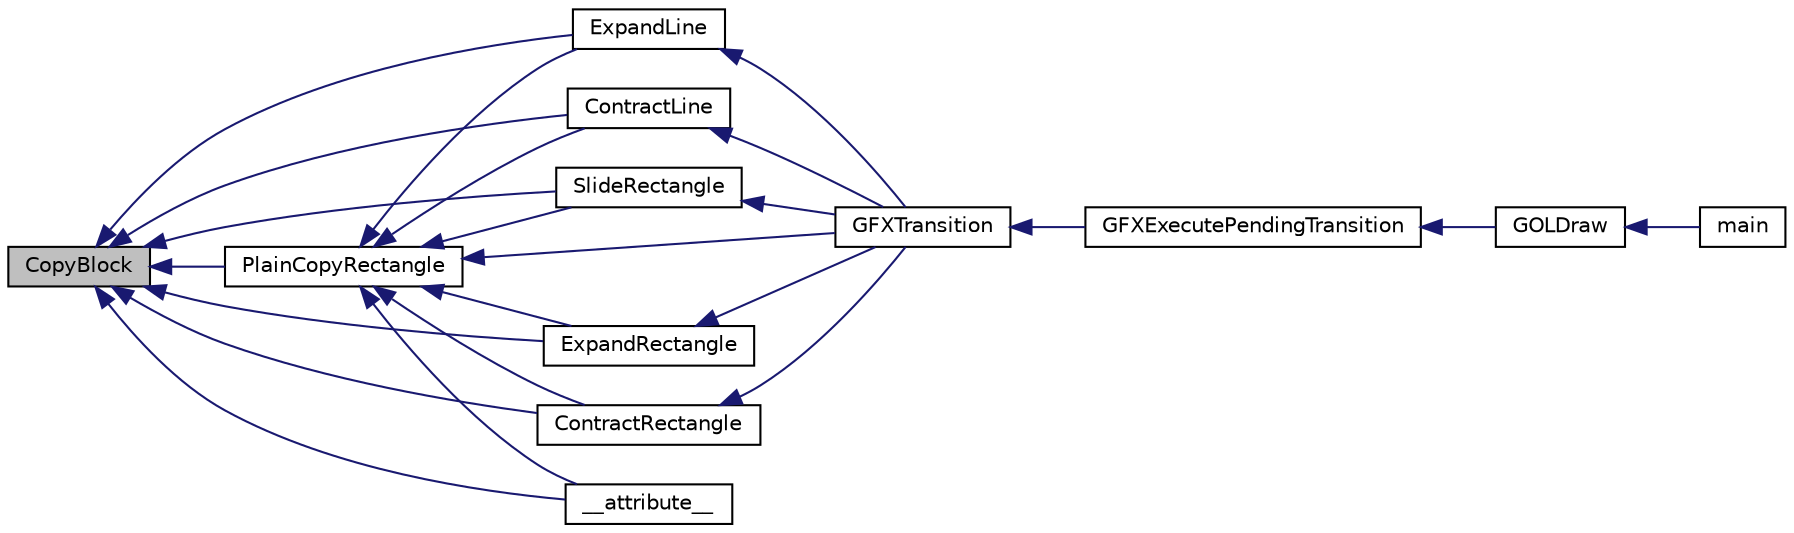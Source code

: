 digraph "CopyBlock"
{
  edge [fontname="Helvetica",fontsize="10",labelfontname="Helvetica",labelfontsize="10"];
  node [fontname="Helvetica",fontsize="10",shape=record];
  rankdir="LR";
  Node1 [label="CopyBlock",height=0.2,width=0.4,color="black", fillcolor="grey75", style="filled", fontcolor="black"];
  Node1 -> Node2 [dir="back",color="midnightblue",fontsize="10",style="solid",fontname="Helvetica"];
  Node2 [label="PlainCopyRectangle",height=0.2,width=0.4,color="black", fillcolor="white", style="filled",URL="$_transitions__weak_8c.html#a1a858dd1c0a3a8c395afbd783128fc99"];
  Node2 -> Node3 [dir="back",color="midnightblue",fontsize="10",style="solid",fontname="Helvetica"];
  Node3 [label="ExpandRectangle",height=0.2,width=0.4,color="black", fillcolor="white", style="filled",URL="$_transitions_8c.html#ab9ba9436a0eeff589199497bfa85367d"];
  Node3 -> Node4 [dir="back",color="midnightblue",fontsize="10",style="solid",fontname="Helvetica"];
  Node4 [label="GFXTransition",height=0.2,width=0.4,color="black", fillcolor="white", style="filled",URL="$_transitions_8h.html#aef7514a626463628c2d2dd5b3d5d4775"];
  Node4 -> Node5 [dir="back",color="midnightblue",fontsize="10",style="solid",fontname="Helvetica"];
  Node5 [label="GFXExecutePendingTransition",height=0.2,width=0.4,color="black", fillcolor="white", style="filled",URL="$_transitions_8h.html#ae72d59f40c5fed608035c1aa6a1e8be1"];
  Node5 -> Node6 [dir="back",color="midnightblue",fontsize="10",style="solid",fontname="Helvetica"];
  Node6 [label="GOLDraw",height=0.2,width=0.4,color="black", fillcolor="white", style="filled",URL="$_g_o_l_8h.html#aaff93fae1051821fec4c1a81513628ca"];
  Node6 -> Node7 [dir="back",color="midnightblue",fontsize="10",style="solid",fontname="Helvetica"];
  Node7 [label="main",height=0.2,width=0.4,color="black", fillcolor="white", style="filled",URL="$_graphics_2_g_d_d_2_default___template_2_main_8c.html#a840291bc02cba5474a4cb46a9b9566fe"];
  Node2 -> Node8 [dir="back",color="midnightblue",fontsize="10",style="solid",fontname="Helvetica"];
  Node8 [label="ContractRectangle",height=0.2,width=0.4,color="black", fillcolor="white", style="filled",URL="$_transitions_8c.html#a6b612b30fcce98472d1660c2e270aab2"];
  Node8 -> Node4 [dir="back",color="midnightblue",fontsize="10",style="solid",fontname="Helvetica"];
  Node2 -> Node9 [dir="back",color="midnightblue",fontsize="10",style="solid",fontname="Helvetica"];
  Node9 [label="ExpandLine",height=0.2,width=0.4,color="black", fillcolor="white", style="filled",URL="$_transitions_8c.html#af4195e6fd746d6d724fb6fb440b33208"];
  Node9 -> Node4 [dir="back",color="midnightblue",fontsize="10",style="solid",fontname="Helvetica"];
  Node2 -> Node10 [dir="back",color="midnightblue",fontsize="10",style="solid",fontname="Helvetica"];
  Node10 [label="ContractLine",height=0.2,width=0.4,color="black", fillcolor="white", style="filled",URL="$_transitions_8c.html#abffa624ccaf7775e2d52c4ca03819462"];
  Node10 -> Node4 [dir="back",color="midnightblue",fontsize="10",style="solid",fontname="Helvetica"];
  Node2 -> Node11 [dir="back",color="midnightblue",fontsize="10",style="solid",fontname="Helvetica"];
  Node11 [label="SlideRectangle",height=0.2,width=0.4,color="black", fillcolor="white", style="filled",URL="$_transitions_8c.html#ada1bc99e3b7c4605d7ea543971e963f5"];
  Node11 -> Node4 [dir="back",color="midnightblue",fontsize="10",style="solid",fontname="Helvetica"];
  Node2 -> Node4 [dir="back",color="midnightblue",fontsize="10",style="solid",fontname="Helvetica"];
  Node2 -> Node12 [dir="back",color="midnightblue",fontsize="10",style="solid",fontname="Helvetica"];
  Node12 [label="__attribute__",height=0.2,width=0.4,color="black", fillcolor="white", style="filled",URL="$_transitions__weak_8c.html#a201468129b483039afc5a619e2d31097"];
  Node1 -> Node3 [dir="back",color="midnightblue",fontsize="10",style="solid",fontname="Helvetica"];
  Node1 -> Node8 [dir="back",color="midnightblue",fontsize="10",style="solid",fontname="Helvetica"];
  Node1 -> Node9 [dir="back",color="midnightblue",fontsize="10",style="solid",fontname="Helvetica"];
  Node1 -> Node10 [dir="back",color="midnightblue",fontsize="10",style="solid",fontname="Helvetica"];
  Node1 -> Node11 [dir="back",color="midnightblue",fontsize="10",style="solid",fontname="Helvetica"];
  Node1 -> Node12 [dir="back",color="midnightblue",fontsize="10",style="solid",fontname="Helvetica"];
}
